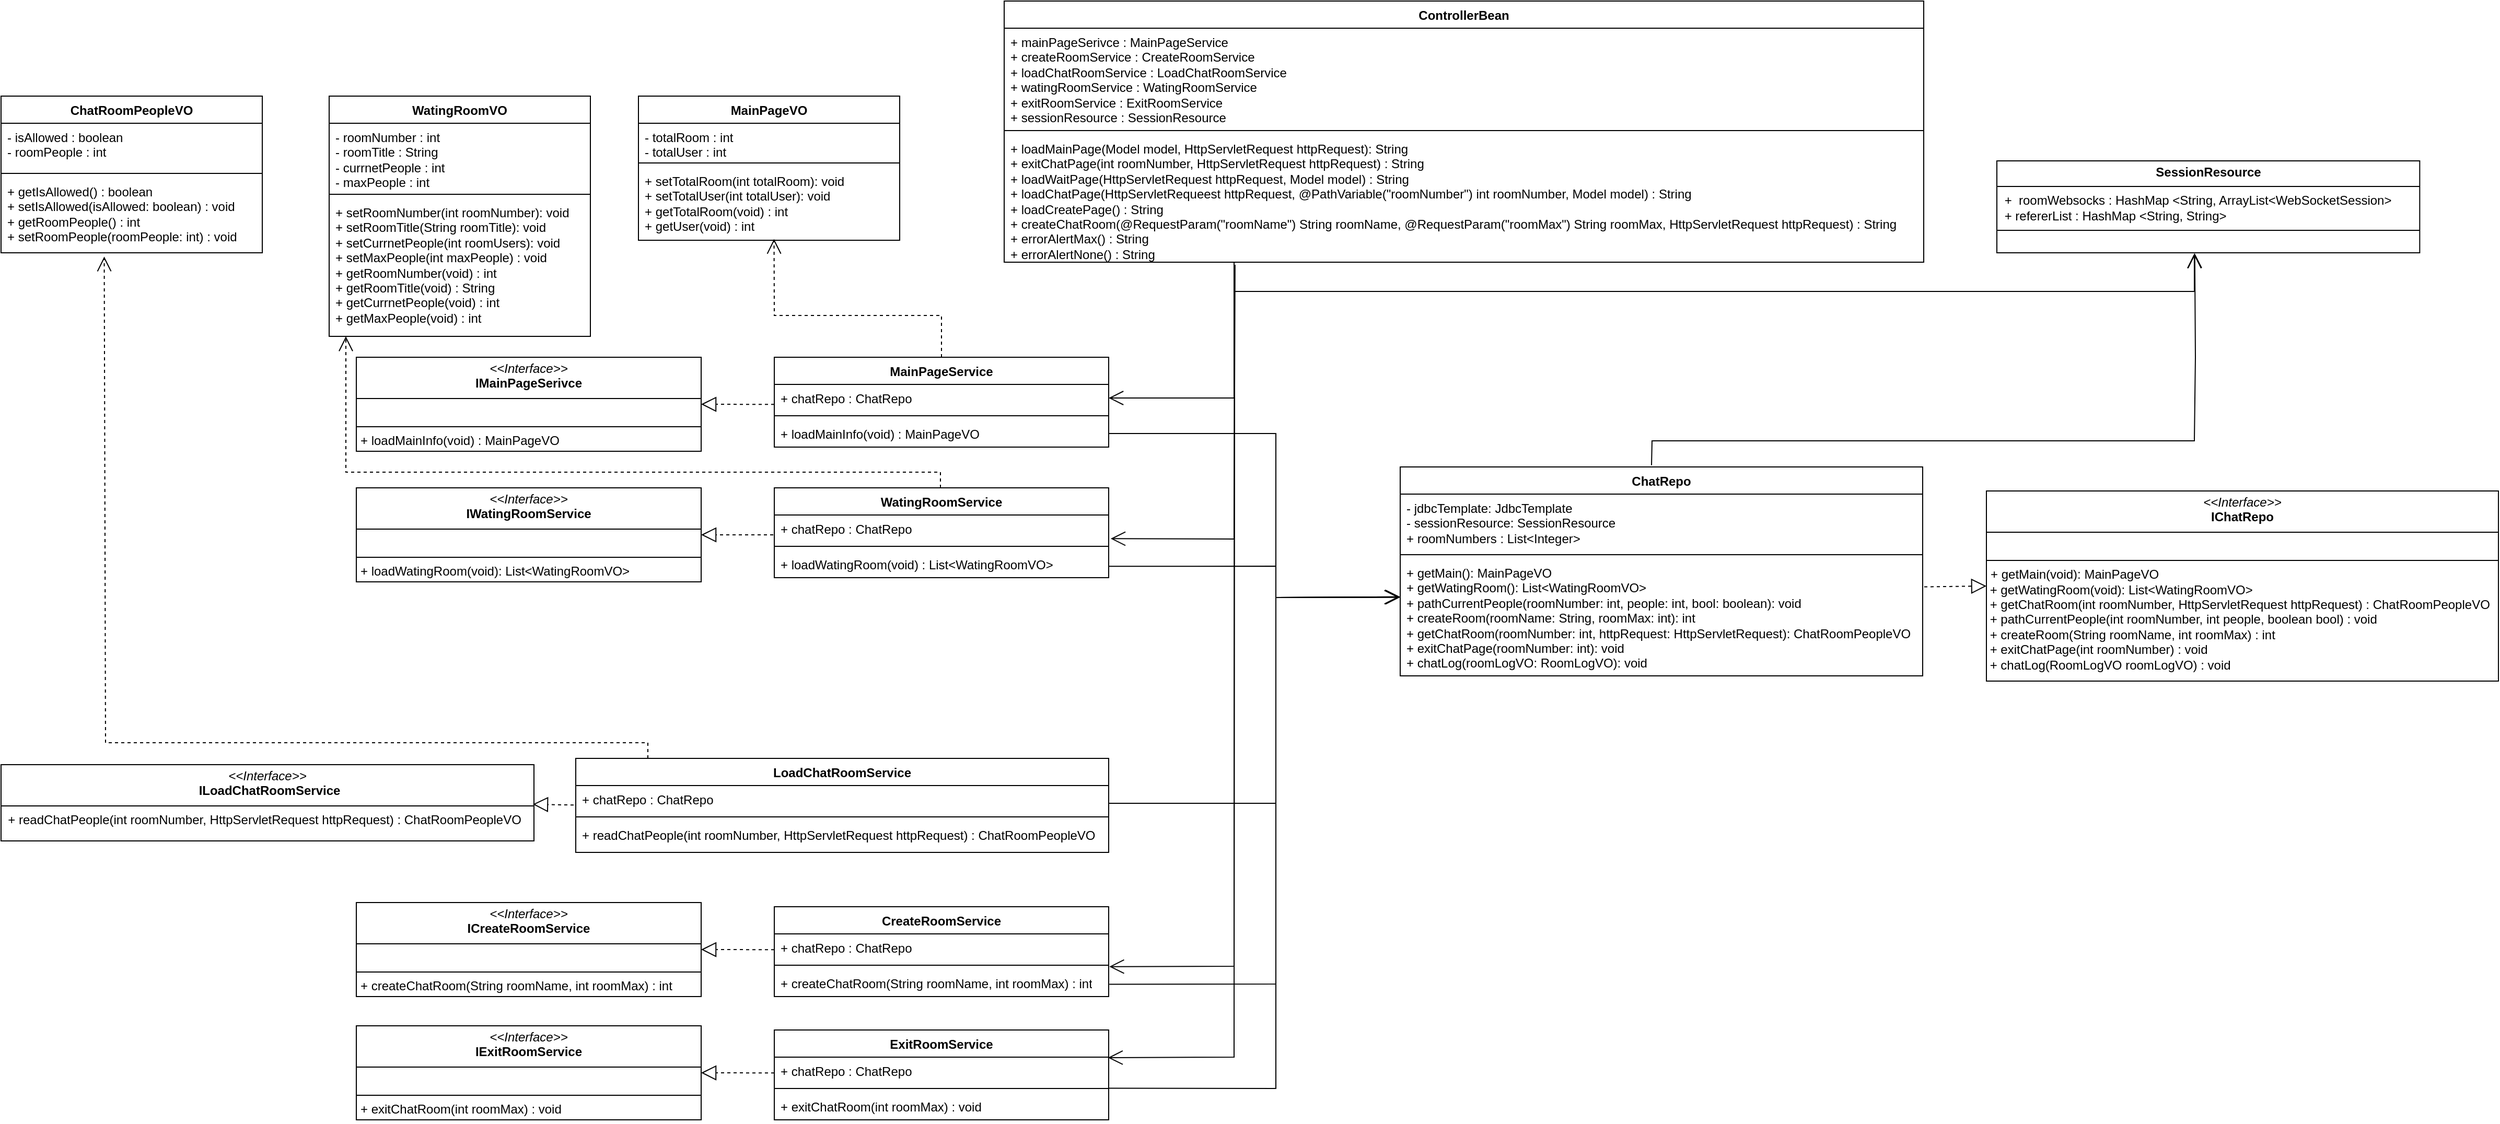 <mxfile version="24.6.5" type="device">
  <diagram id="X54W6WDpiWwpCvBLdQSt" name="페이지-1">
    <mxGraphModel dx="3234" dy="2740" grid="1" gridSize="10" guides="1" tooltips="1" connect="1" arrows="1" fold="1" page="1" pageScale="1" pageWidth="827" pageHeight="1169" math="0" shadow="0">
      <root>
        <mxCell id="0" />
        <mxCell id="1" parent="0" />
        <mxCell id="s_LERoi7OjflqJZzMfnl-5" value="MainPageService" style="swimlane;fontStyle=1;align=center;verticalAlign=top;childLayout=stackLayout;horizontal=1;startSize=26;horizontalStack=0;resizeParent=1;resizeParentMax=0;resizeLast=0;collapsible=1;marginBottom=0;whiteSpace=wrap;html=1;" parent="1" vertex="1">
          <mxGeometry x="-320" y="360" width="320" height="86" as="geometry" />
        </mxCell>
        <mxCell id="s_LERoi7OjflqJZzMfnl-6" value="+ chatRepo : ChatRepo" style="text;strokeColor=none;fillColor=none;align=left;verticalAlign=top;spacingLeft=4;spacingRight=4;overflow=hidden;rotatable=0;points=[[0,0.5],[1,0.5]];portConstraint=eastwest;whiteSpace=wrap;html=1;" parent="s_LERoi7OjflqJZzMfnl-5" vertex="1">
          <mxGeometry y="26" width="320" height="26" as="geometry" />
        </mxCell>
        <mxCell id="s_LERoi7OjflqJZzMfnl-7" value="" style="line;strokeWidth=1;fillColor=none;align=left;verticalAlign=middle;spacingTop=-1;spacingLeft=3;spacingRight=3;rotatable=0;labelPosition=right;points=[];portConstraint=eastwest;strokeColor=inherit;" parent="s_LERoi7OjflqJZzMfnl-5" vertex="1">
          <mxGeometry y="52" width="320" height="8" as="geometry" />
        </mxCell>
        <mxCell id="s_LERoi7OjflqJZzMfnl-8" value="+ loadMainInfo(void) : MainPageVO" style="text;strokeColor=none;fillColor=none;align=left;verticalAlign=top;spacingLeft=4;spacingRight=4;overflow=hidden;rotatable=0;points=[[0,0.5],[1,0.5]];portConstraint=eastwest;whiteSpace=wrap;html=1;" parent="s_LERoi7OjflqJZzMfnl-5" vertex="1">
          <mxGeometry y="60" width="320" height="26" as="geometry" />
        </mxCell>
        <mxCell id="s_LERoi7OjflqJZzMfnl-9" value="MainPageVO" style="swimlane;fontStyle=1;align=center;verticalAlign=top;childLayout=stackLayout;horizontal=1;startSize=26;horizontalStack=0;resizeParent=1;resizeParentMax=0;resizeLast=0;collapsible=1;marginBottom=0;whiteSpace=wrap;html=1;" parent="1" vertex="1">
          <mxGeometry x="-450" y="110" width="250" height="138" as="geometry" />
        </mxCell>
        <mxCell id="s_LERoi7OjflqJZzMfnl-10" value="- totalRoom : int&lt;div&gt;- totalUser : int&lt;/div&gt;" style="text;strokeColor=none;fillColor=none;align=left;verticalAlign=top;spacingLeft=4;spacingRight=4;overflow=hidden;rotatable=0;points=[[0,0.5],[1,0.5]];portConstraint=eastwest;whiteSpace=wrap;html=1;" parent="s_LERoi7OjflqJZzMfnl-9" vertex="1">
          <mxGeometry y="26" width="250" height="34" as="geometry" />
        </mxCell>
        <mxCell id="s_LERoi7OjflqJZzMfnl-11" value="" style="line;strokeWidth=1;fillColor=none;align=left;verticalAlign=middle;spacingTop=-1;spacingLeft=3;spacingRight=3;rotatable=0;labelPosition=right;points=[];portConstraint=eastwest;strokeColor=inherit;" parent="s_LERoi7OjflqJZzMfnl-9" vertex="1">
          <mxGeometry y="60" width="250" height="8" as="geometry" />
        </mxCell>
        <mxCell id="s_LERoi7OjflqJZzMfnl-12" value="+ setTotalRoom(int totalRoom): void&lt;div&gt;+ setTotalUser(int totalUser): void&lt;/div&gt;&lt;div&gt;+ getTotalRoom(void) : int&lt;/div&gt;&lt;div&gt;+ getUser(void) : int&lt;br&gt;&lt;/div&gt;" style="text;strokeColor=none;fillColor=none;align=left;verticalAlign=top;spacingLeft=4;spacingRight=4;overflow=hidden;rotatable=0;points=[[0,0.5],[1,0.5]];portConstraint=eastwest;whiteSpace=wrap;html=1;" parent="s_LERoi7OjflqJZzMfnl-9" vertex="1">
          <mxGeometry y="68" width="250" height="70" as="geometry" />
        </mxCell>
        <mxCell id="s_LERoi7OjflqJZzMfnl-22" value="&lt;p style=&quot;margin:0px;margin-top:4px;text-align:center;&quot;&gt;&lt;i&gt;&amp;lt;&amp;lt;Interface&amp;gt;&amp;gt;&lt;/i&gt;&lt;br&gt;&lt;b&gt;IMainPageSerivce&lt;/b&gt;&lt;/p&gt;&lt;hr size=&quot;1&quot; style=&quot;border-style:solid;&quot;&gt;&lt;p style=&quot;margin:0px;margin-left:4px;&quot;&gt;&lt;br&gt;&lt;/p&gt;&lt;hr size=&quot;1&quot; style=&quot;border-style:solid;&quot;&gt;&lt;p style=&quot;margin:0px;margin-left:4px;&quot;&gt;+ loadMainInfo(void) : MainPageVO&lt;br&gt;&lt;/p&gt;" style="verticalAlign=top;align=left;overflow=fill;html=1;whiteSpace=wrap;" parent="1" vertex="1">
          <mxGeometry x="-720" y="360" width="330" height="90" as="geometry" />
        </mxCell>
        <mxCell id="s_LERoi7OjflqJZzMfnl-23" value="" style="endArrow=block;dashed=1;endFill=0;endSize=12;html=1;rounded=0;exitX=0;exitY=0.736;exitDx=0;exitDy=0;exitPerimeter=0;entryX=1;entryY=0.5;entryDx=0;entryDy=0;" parent="1" source="s_LERoi7OjflqJZzMfnl-6" target="s_LERoi7OjflqJZzMfnl-22" edge="1">
          <mxGeometry width="160" relative="1" as="geometry">
            <mxPoint x="-410" y="325" as="sourcePoint" />
            <mxPoint x="-250" y="325" as="targetPoint" />
          </mxGeometry>
        </mxCell>
        <mxCell id="s_LERoi7OjflqJZzMfnl-24" value="WatingRoomService" style="swimlane;fontStyle=1;align=center;verticalAlign=top;childLayout=stackLayout;horizontal=1;startSize=26;horizontalStack=0;resizeParent=1;resizeParentMax=0;resizeLast=0;collapsible=1;marginBottom=0;whiteSpace=wrap;html=1;" parent="1" vertex="1">
          <mxGeometry x="-320" y="485" width="320" height="86" as="geometry" />
        </mxCell>
        <mxCell id="s_LERoi7OjflqJZzMfnl-25" value="+ chatRepo : ChatRepo" style="text;strokeColor=none;fillColor=none;align=left;verticalAlign=top;spacingLeft=4;spacingRight=4;overflow=hidden;rotatable=0;points=[[0,0.5],[1,0.5]];portConstraint=eastwest;whiteSpace=wrap;html=1;" parent="s_LERoi7OjflqJZzMfnl-24" vertex="1">
          <mxGeometry y="26" width="320" height="26" as="geometry" />
        </mxCell>
        <mxCell id="s_LERoi7OjflqJZzMfnl-26" value="" style="line;strokeWidth=1;fillColor=none;align=left;verticalAlign=middle;spacingTop=-1;spacingLeft=3;spacingRight=3;rotatable=0;labelPosition=right;points=[];portConstraint=eastwest;strokeColor=inherit;" parent="s_LERoi7OjflqJZzMfnl-24" vertex="1">
          <mxGeometry y="52" width="320" height="8" as="geometry" />
        </mxCell>
        <mxCell id="s_LERoi7OjflqJZzMfnl-27" value="+ loadWatingRoom(void) : List&amp;lt;WatingRoomVO&amp;gt;" style="text;strokeColor=none;fillColor=none;align=left;verticalAlign=top;spacingLeft=4;spacingRight=4;overflow=hidden;rotatable=0;points=[[0,0.5],[1,0.5]];portConstraint=eastwest;whiteSpace=wrap;html=1;" parent="s_LERoi7OjflqJZzMfnl-24" vertex="1">
          <mxGeometry y="60" width="320" height="26" as="geometry" />
        </mxCell>
        <mxCell id="s_LERoi7OjflqJZzMfnl-28" value="&lt;p style=&quot;margin:0px;margin-top:4px;text-align:center;&quot;&gt;&lt;i&gt;&amp;lt;&amp;lt;Interface&amp;gt;&amp;gt;&lt;/i&gt;&lt;br&gt;&lt;b&gt;I&lt;/b&gt;&lt;span style=&quot;font-weight: 700; background-color: initial;&quot;&gt;WatingRoomService&lt;/span&gt;&lt;/p&gt;&lt;hr size=&quot;1&quot; style=&quot;border-style:solid;&quot;&gt;&lt;p style=&quot;margin:0px;margin-left:4px;&quot;&gt;&lt;br&gt;&lt;/p&gt;&lt;hr size=&quot;1&quot; style=&quot;border-style:solid;&quot;&gt;&lt;p style=&quot;margin:0px;margin-left:4px;&quot;&gt;+ loadWatingRoom(void): List&amp;lt;WatingRoomVO&amp;gt;&lt;br&gt;&lt;/p&gt;" style="verticalAlign=top;align=left;overflow=fill;html=1;whiteSpace=wrap;" parent="1" vertex="1">
          <mxGeometry x="-720" y="485" width="330" height="90" as="geometry" />
        </mxCell>
        <mxCell id="s_LERoi7OjflqJZzMfnl-29" value="" style="endArrow=block;dashed=1;endFill=0;endSize=12;html=1;rounded=0;entryX=1;entryY=0.5;entryDx=0;entryDy=0;" parent="1" target="s_LERoi7OjflqJZzMfnl-28" edge="1">
          <mxGeometry width="160" relative="1" as="geometry">
            <mxPoint x="-321" y="530" as="sourcePoint" />
            <mxPoint x="-250" y="445" as="targetPoint" />
          </mxGeometry>
        </mxCell>
        <mxCell id="s_LERoi7OjflqJZzMfnl-30" value="WatingRoomVO" style="swimlane;fontStyle=1;align=center;verticalAlign=top;childLayout=stackLayout;horizontal=1;startSize=26;horizontalStack=0;resizeParent=1;resizeParentMax=0;resizeLast=0;collapsible=1;marginBottom=0;whiteSpace=wrap;html=1;" parent="1" vertex="1">
          <mxGeometry x="-746" y="110" width="250" height="230" as="geometry" />
        </mxCell>
        <mxCell id="s_LERoi7OjflqJZzMfnl-31" value="- roomNumber : int&lt;div&gt;- roomTitle : String&lt;/div&gt;&lt;div&gt;- currnetPeople : int&lt;/div&gt;&lt;div&gt;- maxPeople : int&lt;/div&gt;" style="text;strokeColor=none;fillColor=none;align=left;verticalAlign=top;spacingLeft=4;spacingRight=4;overflow=hidden;rotatable=0;points=[[0,0.5],[1,0.5]];portConstraint=eastwest;whiteSpace=wrap;html=1;" parent="s_LERoi7OjflqJZzMfnl-30" vertex="1">
          <mxGeometry y="26" width="250" height="64" as="geometry" />
        </mxCell>
        <mxCell id="s_LERoi7OjflqJZzMfnl-32" value="" style="line;strokeWidth=1;fillColor=none;align=left;verticalAlign=middle;spacingTop=-1;spacingLeft=3;spacingRight=3;rotatable=0;labelPosition=right;points=[];portConstraint=eastwest;strokeColor=inherit;" parent="s_LERoi7OjflqJZzMfnl-30" vertex="1">
          <mxGeometry y="90" width="250" height="8" as="geometry" />
        </mxCell>
        <mxCell id="s_LERoi7OjflqJZzMfnl-33" value="+ setRoomNumber(int roomNumber): void&lt;div&gt;+ setRoomTitle(String roomTitle): void&lt;/div&gt;&lt;div&gt;+ setCurrnetPeople(int roomUsers): void&lt;br&gt;&lt;/div&gt;&lt;div&gt;+ setMaxPeople(int maxPeople) : void&lt;/div&gt;&lt;div&gt;+ getRoomNumber(void) : int&lt;/div&gt;&lt;div&gt;+ getRoomTitle(void) : String&lt;br&gt;&lt;/div&gt;&lt;div&gt;+ getCurrnetPeople(void) : int&lt;br&gt;&lt;/div&gt;&lt;div&gt;+ getMaxPeople(void) : int&lt;/div&gt;" style="text;strokeColor=none;fillColor=none;align=left;verticalAlign=top;spacingLeft=4;spacingRight=4;overflow=hidden;rotatable=0;points=[[0,0.5],[1,0.5]];portConstraint=eastwest;whiteSpace=wrap;html=1;" parent="s_LERoi7OjflqJZzMfnl-30" vertex="1">
          <mxGeometry y="98" width="250" height="132" as="geometry" />
        </mxCell>
        <mxCell id="s_LERoi7OjflqJZzMfnl-49" value="CreateRoomService" style="swimlane;fontStyle=1;align=center;verticalAlign=top;childLayout=stackLayout;horizontal=1;startSize=26;horizontalStack=0;resizeParent=1;resizeParentMax=0;resizeLast=0;collapsible=1;marginBottom=0;whiteSpace=wrap;html=1;" parent="1" vertex="1">
          <mxGeometry x="-320" y="886" width="320" height="86" as="geometry" />
        </mxCell>
        <mxCell id="s_LERoi7OjflqJZzMfnl-50" value="+ chatRepo : ChatRepo" style="text;strokeColor=none;fillColor=none;align=left;verticalAlign=top;spacingLeft=4;spacingRight=4;overflow=hidden;rotatable=0;points=[[0,0.5],[1,0.5]];portConstraint=eastwest;whiteSpace=wrap;html=1;" parent="s_LERoi7OjflqJZzMfnl-49" vertex="1">
          <mxGeometry y="26" width="320" height="26" as="geometry" />
        </mxCell>
        <mxCell id="s_LERoi7OjflqJZzMfnl-51" value="" style="line;strokeWidth=1;fillColor=none;align=left;verticalAlign=middle;spacingTop=-1;spacingLeft=3;spacingRight=3;rotatable=0;labelPosition=right;points=[];portConstraint=eastwest;strokeColor=inherit;" parent="s_LERoi7OjflqJZzMfnl-49" vertex="1">
          <mxGeometry y="52" width="320" height="8" as="geometry" />
        </mxCell>
        <mxCell id="s_LERoi7OjflqJZzMfnl-52" value="&lt;div style=&quot;text-align: center;&quot;&gt;&lt;span style=&quot;background-color: initial;&quot;&gt;+ createChatRoom(String roomName, int roomMax)&amp;nbsp;&lt;/span&gt;&lt;span style=&quot;background-color: initial;&quot;&gt;: int&lt;/span&gt;&lt;/div&gt;" style="text;strokeColor=none;fillColor=none;align=left;verticalAlign=top;spacingLeft=4;spacingRight=4;overflow=hidden;rotatable=0;points=[[0,0.5],[1,0.5]];portConstraint=eastwest;whiteSpace=wrap;html=1;" parent="s_LERoi7OjflqJZzMfnl-49" vertex="1">
          <mxGeometry y="60" width="320" height="26" as="geometry" />
        </mxCell>
        <mxCell id="s_LERoi7OjflqJZzMfnl-53" value="&lt;p style=&quot;margin:0px;margin-top:4px;text-align:center;&quot;&gt;&lt;i&gt;&amp;lt;&amp;lt;Interface&amp;gt;&amp;gt;&lt;/i&gt;&lt;br&gt;&lt;b&gt;I&lt;/b&gt;&lt;span style=&quot;font-weight: 700; background-color: initial;&quot;&gt;CreateRoomService&lt;/span&gt;&lt;/p&gt;&lt;hr size=&quot;1&quot; style=&quot;border-style:solid;&quot;&gt;&lt;p style=&quot;margin:0px;margin-left:4px;&quot;&gt;&lt;br&gt;&lt;/p&gt;&lt;hr size=&quot;1&quot; style=&quot;border-style:solid;&quot;&gt;&lt;p style=&quot;margin:0px;margin-left:4px;&quot;&gt;&lt;span style=&quot;text-align: center; background-color: initial;&quot;&gt;+ createChatRoom(String roomName, int roomMax)&amp;nbsp;&lt;/span&gt;&lt;span style=&quot;text-align: center; background-color: initial;&quot;&gt;: int&lt;/span&gt;&lt;br&gt;&lt;/p&gt;" style="verticalAlign=top;align=left;overflow=fill;html=1;whiteSpace=wrap;" parent="1" vertex="1">
          <mxGeometry x="-720" y="882" width="330" height="90" as="geometry" />
        </mxCell>
        <mxCell id="s_LERoi7OjflqJZzMfnl-54" value="" style="endArrow=block;dashed=1;endFill=0;endSize=12;html=1;rounded=0;exitX=0;exitY=0.581;exitDx=0;exitDy=0;entryX=1;entryY=0.5;entryDx=0;entryDy=0;exitPerimeter=0;" parent="1" source="s_LERoi7OjflqJZzMfnl-50" target="s_LERoi7OjflqJZzMfnl-53" edge="1">
          <mxGeometry width="160" relative="1" as="geometry">
            <mxPoint x="-320" y="928" as="sourcePoint" />
            <mxPoint x="-249" y="842" as="targetPoint" />
          </mxGeometry>
        </mxCell>
        <mxCell id="s_LERoi7OjflqJZzMfnl-57" value="" style="endArrow=block;dashed=1;endFill=0;endSize=12;html=1;rounded=0;exitX=1.003;exitY=0.239;exitDx=0;exitDy=0;exitPerimeter=0;entryX=0;entryY=0.5;entryDx=0;entryDy=0;" parent="1" edge="1" target="Z93SUmSkzYvUgTziab1I-34" source="Z93SUmSkzYvUgTziab1I-39">
          <mxGeometry width="160" relative="1" as="geometry">
            <mxPoint x="811.32" y="572.66" as="sourcePoint" />
            <mxPoint x="864.688" y="572.3" as="targetPoint" />
          </mxGeometry>
        </mxCell>
        <mxCell id="s_LERoi7OjflqJZzMfnl-59" value="" style="endArrow=open;endSize=12;html=1;rounded=0;entryX=1;entryY=0.5;entryDx=0;entryDy=0;" parent="1" target="s_LERoi7OjflqJZzMfnl-6" edge="1">
          <mxGeometry width="160" relative="1" as="geometry">
            <mxPoint x="120" y="270" as="sourcePoint" />
            <mxPoint x="300" y="460" as="targetPoint" />
            <Array as="points">
              <mxPoint x="120" y="399" />
            </Array>
          </mxGeometry>
        </mxCell>
        <mxCell id="s_LERoi7OjflqJZzMfnl-60" value="" style="endArrow=open;endSize=12;html=1;rounded=0;exitX=0.396;exitY=1.018;exitDx=0;exitDy=0;exitPerimeter=0;entryX=1.006;entryY=0.872;entryDx=0;entryDy=0;entryPerimeter=0;" parent="1" target="s_LERoi7OjflqJZzMfnl-25" edge="1">
          <mxGeometry x="0.571" y="102" width="160" relative="1" as="geometry">
            <mxPoint x="120.92" y="271.476" as="sourcePoint" />
            <mxPoint x="310" y="380" as="targetPoint" />
            <Array as="points">
              <mxPoint x="120" y="534" />
            </Array>
            <mxPoint as="offset" />
          </mxGeometry>
        </mxCell>
        <mxCell id="s_LERoi7OjflqJZzMfnl-62" value="" style="endArrow=open;endSize=12;html=1;rounded=0;entryX=1.002;entryY=-0.102;entryDx=0;entryDy=0;entryPerimeter=0;exitX=0.395;exitY=1.041;exitDx=0;exitDy=0;exitPerimeter=0;" parent="1" target="s_LERoi7OjflqJZzMfnl-52" edge="1">
          <mxGeometry x="0.571" y="102" width="160" relative="1" as="geometry">
            <mxPoint x="120.4" y="273.362" as="sourcePoint" />
            <mxPoint x="10" y="711" as="targetPoint" />
            <Array as="points">
              <mxPoint x="120" y="943" />
            </Array>
            <mxPoint as="offset" />
          </mxGeometry>
        </mxCell>
        <mxCell id="s_LERoi7OjflqJZzMfnl-63" value="" style="endArrow=open;endSize=12;html=1;rounded=0;exitX=1;exitY=0.5;exitDx=0;exitDy=0;entryX=-0.002;entryY=0.327;entryDx=0;entryDy=0;entryPerimeter=0;" parent="1" source="s_LERoi7OjflqJZzMfnl-8" edge="1" target="Z93SUmSkzYvUgTziab1I-39">
          <mxGeometry width="160" relative="1" as="geometry">
            <mxPoint x="10" y="610" as="sourcePoint" />
            <mxPoint x="250.0" y="590.04" as="targetPoint" />
            <Array as="points">
              <mxPoint x="160" y="433" />
              <mxPoint x="160" y="590" />
            </Array>
          </mxGeometry>
        </mxCell>
        <mxCell id="s_LERoi7OjflqJZzMfnl-64" value="" style="endArrow=open;endSize=12;html=1;rounded=0;exitX=1.001;exitY=0.583;exitDx=0;exitDy=0;exitPerimeter=0;entryX=0;entryY=0.328;entryDx=0;entryDy=0;entryPerimeter=0;" parent="1" source="s_LERoi7OjflqJZzMfnl-27" edge="1" target="Z93SUmSkzYvUgTziab1I-39">
          <mxGeometry width="160" relative="1" as="geometry">
            <mxPoint x="10" y="443" as="sourcePoint" />
            <mxPoint x="280" y="590" as="targetPoint" />
            <Array as="points">
              <mxPoint x="160" y="560" />
              <mxPoint x="160" y="590" />
            </Array>
          </mxGeometry>
        </mxCell>
        <mxCell id="s_LERoi7OjflqJZzMfnl-67" value="" style="endArrow=open;endSize=12;html=1;rounded=0;exitX=1.002;exitY=0.547;exitDx=0;exitDy=0;exitPerimeter=0;entryX=-0.001;entryY=0.325;entryDx=0;entryDy=0;entryPerimeter=0;" parent="1" source="s_LERoi7OjflqJZzMfnl-52" edge="1" target="Z93SUmSkzYvUgTziab1I-39">
          <mxGeometry width="160" relative="1" as="geometry">
            <mxPoint x="10" y="690" as="sourcePoint" />
            <mxPoint x="280" y="590" as="targetPoint" />
            <Array as="points">
              <mxPoint x="160" y="960" />
              <mxPoint x="160" y="590" />
            </Array>
          </mxGeometry>
        </mxCell>
        <mxCell id="s_LERoi7OjflqJZzMfnl-68" value="" style="endArrow=open;endFill=1;endSize=12;html=1;rounded=0;exitX=0.5;exitY=0;exitDx=0;exitDy=0;entryX=0.519;entryY=0.983;entryDx=0;entryDy=0;entryPerimeter=0;dashed=1;" parent="1" source="s_LERoi7OjflqJZzMfnl-5" target="s_LERoi7OjflqJZzMfnl-12" edge="1">
          <mxGeometry width="160" relative="1" as="geometry">
            <mxPoint x="-290" y="470" as="sourcePoint" />
            <mxPoint x="-320" y="250" as="targetPoint" />
            <Array as="points">
              <mxPoint x="-160" y="320" />
              <mxPoint x="-320" y="320" />
            </Array>
          </mxGeometry>
        </mxCell>
        <mxCell id="s_LERoi7OjflqJZzMfnl-69" value="" style="endArrow=open;endFill=1;endSize=12;html=1;rounded=0;exitX=0.5;exitY=0;exitDx=0;exitDy=0;dashed=1;" parent="1" edge="1">
          <mxGeometry width="160" relative="1" as="geometry">
            <mxPoint x="-161" y="485" as="sourcePoint" />
            <mxPoint x="-730" y="340" as="targetPoint" />
            <Array as="points">
              <mxPoint x="-161" y="470" />
              <mxPoint x="-730" y="470" />
            </Array>
          </mxGeometry>
        </mxCell>
        <mxCell id="Z93SUmSkzYvUgTziab1I-6" value="LoadChatRoomService" style="swimlane;fontStyle=1;align=center;verticalAlign=top;childLayout=stackLayout;horizontal=1;startSize=26;horizontalStack=0;resizeParent=1;resizeParentMax=0;resizeLast=0;collapsible=1;marginBottom=0;whiteSpace=wrap;html=1;" parent="1" vertex="1">
          <mxGeometry x="-510" y="744" width="510" height="90" as="geometry" />
        </mxCell>
        <mxCell id="Z93SUmSkzYvUgTziab1I-7" value="+ chatRepo : ChatRepo" style="text;strokeColor=none;fillColor=none;align=left;verticalAlign=top;spacingLeft=4;spacingRight=4;overflow=hidden;rotatable=0;points=[[0,0.5],[1,0.5]];portConstraint=eastwest;whiteSpace=wrap;html=1;" parent="Z93SUmSkzYvUgTziab1I-6" vertex="1">
          <mxGeometry y="26" width="510" height="26" as="geometry" />
        </mxCell>
        <mxCell id="Z93SUmSkzYvUgTziab1I-8" value="" style="line;strokeWidth=1;fillColor=none;align=left;verticalAlign=middle;spacingTop=-1;spacingLeft=3;spacingRight=3;rotatable=0;labelPosition=right;points=[];portConstraint=eastwest;strokeColor=inherit;" parent="Z93SUmSkzYvUgTziab1I-6" vertex="1">
          <mxGeometry y="52" width="510" height="8" as="geometry" />
        </mxCell>
        <mxCell id="Z93SUmSkzYvUgTziab1I-9" value="&lt;div style=&quot;&quot;&gt;&lt;span style=&quot;background-color: initial;&quot;&gt;+ readChatPeople(int roomNumber, HttpServletRequest httpRequest)&amp;nbsp;&lt;/span&gt;&lt;span style=&quot;background-color: initial;&quot;&gt;:&amp;nbsp;&lt;/span&gt;&lt;span style=&quot;background-color: initial;&quot;&gt;ChatRoomPeopleVO&lt;/span&gt;&lt;br&gt;&lt;/div&gt;" style="text;strokeColor=none;fillColor=none;align=left;verticalAlign=top;spacingLeft=4;spacingRight=4;overflow=hidden;rotatable=0;points=[[0,0.5],[1,0.5]];portConstraint=eastwest;whiteSpace=wrap;html=1;" parent="Z93SUmSkzYvUgTziab1I-6" vertex="1">
          <mxGeometry y="60" width="510" height="30" as="geometry" />
        </mxCell>
        <mxCell id="Z93SUmSkzYvUgTziab1I-10" value="&lt;p style=&quot;margin:0px;margin-top:4px;text-align:center;&quot;&gt;&lt;i&gt;&amp;lt;&amp;lt;Interface&amp;gt;&amp;gt;&lt;/i&gt;&lt;br&gt;&lt;/p&gt;&lt;p style=&quot;text-align: center; margin: 0px 0px 0px 4px;&quot;&gt;&lt;b&gt;ILoadChatRoomService&lt;/b&gt;&lt;br&gt;&lt;/p&gt;&lt;hr size=&quot;1&quot; style=&quot;border-style:solid;&quot;&gt;&lt;div style=&quot;&quot;&gt;&lt;span style=&quot;background-color: initial;&quot;&gt;&amp;nbsp;&amp;nbsp;&lt;/span&gt;&lt;span style=&quot;background-color: initial;&quot;&gt;+&amp;nbsp;&lt;/span&gt;&lt;span style=&quot;background-color: initial;&quot;&gt;readChatPeople(int roomNumber, HttpServletRequest httpRequest)&amp;nbsp;:&amp;nbsp;&lt;/span&gt;&lt;span style=&quot;background-color: initial;&quot;&gt;ChatRoomPeopleVO&lt;/span&gt;&lt;/div&gt;" style="verticalAlign=top;align=left;overflow=fill;html=1;whiteSpace=wrap;" parent="1" vertex="1">
          <mxGeometry x="-1060" y="750" width="510" height="73" as="geometry" />
        </mxCell>
        <mxCell id="Z93SUmSkzYvUgTziab1I-11" value="" style="endArrow=block;dashed=1;endFill=0;endSize=12;html=1;rounded=0;exitX=-0.004;exitY=0.718;exitDx=0;exitDy=0;exitPerimeter=0;entryX=0.998;entryY=0.52;entryDx=0;entryDy=0;entryPerimeter=0;" parent="1" source="Z93SUmSkzYvUgTziab1I-7" target="Z93SUmSkzYvUgTziab1I-10" edge="1">
          <mxGeometry width="160" relative="1" as="geometry">
            <mxPoint x="-410" y="704" as="sourcePoint" />
            <mxPoint x="-360" y="789" as="targetPoint" />
          </mxGeometry>
        </mxCell>
        <mxCell id="Z93SUmSkzYvUgTziab1I-34" value="&lt;p style=&quot;margin:0px;margin-top:4px;text-align:center;&quot;&gt;&lt;i&gt;&amp;lt;&amp;lt;Interface&amp;gt;&amp;gt;&lt;/i&gt;&lt;br&gt;&lt;b&gt;IChatRepo&lt;/b&gt;&lt;/p&gt;&lt;hr size=&quot;1&quot; style=&quot;border-style:solid;&quot;&gt;&lt;p style=&quot;margin:0px;margin-left:4px;&quot;&gt;&lt;br&gt;&lt;/p&gt;&lt;hr size=&quot;1&quot; style=&quot;border-style:solid;&quot;&gt;&lt;p style=&quot;margin:0px;margin-left:4px;&quot;&gt;+ getMain(void): MainPageVO&lt;/p&gt;&lt;div&gt;&amp;nbsp;+ getWatingRoom(void):&amp;nbsp;&lt;span style=&quot;background-color: initial;&quot;&gt;List&amp;lt;WatingRoomVO&amp;gt;&lt;/span&gt;&lt;/div&gt;&lt;div&gt;&lt;span style=&quot;background-color: initial;&quot;&gt;&amp;nbsp;+&amp;nbsp;getChatRoom(int roomNumber, HttpServletRequest httpRequest) :&amp;nbsp;&lt;/span&gt;&lt;span style=&quot;background-color: initial;&quot;&gt;ChatRoomPeopleVO&lt;/span&gt;&lt;/div&gt;&lt;div&gt;&amp;nbsp;+ pathCurrentPeople(int roomNumber, int people, boolean bool) : void&lt;/div&gt;&lt;div&gt;&amp;nbsp;+ createRoom(String roomName, int roomMax) : int&lt;/div&gt;&lt;div&gt;&amp;nbsp;+&amp;nbsp;exitChatPage(int roomNumber) : void&lt;/div&gt;&lt;div&gt;&amp;nbsp;+&amp;nbsp;chatLog(RoomLogVO roomLogVO) : void&lt;/div&gt;" style="verticalAlign=top;align=left;overflow=fill;html=1;whiteSpace=wrap;" parent="1" vertex="1">
          <mxGeometry x="840" y="488" width="490" height="182" as="geometry" />
        </mxCell>
        <mxCell id="Z93SUmSkzYvUgTziab1I-35" value="" style="endArrow=open;endSize=12;html=1;rounded=0;exitX=1;exitY=0.5;exitDx=0;exitDy=0;entryX=-0.001;entryY=0.327;entryDx=0;entryDy=0;entryPerimeter=0;" parent="1" edge="1" target="Z93SUmSkzYvUgTziab1I-39">
          <mxGeometry width="160" relative="1" as="geometry">
            <mxPoint x="0.33" y="787" as="sourcePoint" />
            <mxPoint x="280" y="590" as="targetPoint" />
            <Array as="points">
              <mxPoint x="160" y="787" />
              <mxPoint x="160" y="590" />
            </Array>
          </mxGeometry>
        </mxCell>
        <mxCell id="Z93SUmSkzYvUgTziab1I-36" value="ChatRepo" style="swimlane;fontStyle=1;align=center;verticalAlign=top;childLayout=stackLayout;horizontal=1;startSize=26;horizontalStack=0;resizeParent=1;resizeParentMax=0;resizeLast=0;collapsible=1;marginBottom=0;whiteSpace=wrap;html=1;" parent="1" vertex="1">
          <mxGeometry x="279" y="465" width="500" height="200" as="geometry" />
        </mxCell>
        <mxCell id="Z93SUmSkzYvUgTziab1I-37" value="- jdbcTemplate: JdbcTemplate&lt;br&gt;        - sessionResource: SessionResource&lt;div&gt;&lt;div&gt;+ roomNumbers : List&amp;lt;Integer&amp;gt;&lt;/div&gt;&lt;/div&gt;" style="text;strokeColor=none;fillColor=none;align=left;verticalAlign=top;spacingLeft=4;spacingRight=4;overflow=hidden;rotatable=0;points=[[0,0.5],[1,0.5]];portConstraint=eastwest;whiteSpace=wrap;html=1;" parent="Z93SUmSkzYvUgTziab1I-36" vertex="1">
          <mxGeometry y="26" width="500" height="54" as="geometry" />
        </mxCell>
        <mxCell id="Z93SUmSkzYvUgTziab1I-38" value="" style="line;strokeWidth=1;fillColor=none;align=left;verticalAlign=middle;spacingTop=-1;spacingLeft=3;spacingRight=3;rotatable=0;labelPosition=right;points=[];portConstraint=eastwest;strokeColor=inherit;" parent="Z93SUmSkzYvUgTziab1I-36" vertex="1">
          <mxGeometry y="80" width="500" height="8" as="geometry" />
        </mxCell>
        <mxCell id="Z93SUmSkzYvUgTziab1I-39" value="+ getMain(): MainPageVO&lt;br/&gt;        + getWatingRoom(): List&amp;lt;WatingRoomVO&amp;gt;&lt;br/&gt;        + pathCurrentPeople(roomNumber: int, people: int, bool: boolean): void&lt;br/&gt;        + createRoom(roomName: String, roomMax: int): int&lt;br/&gt;        + getChatRoom(roomNumber: int, httpRequest: HttpServletRequest): ChatRoomPeopleVO&lt;br/&gt;        + exitChatPage(roomNumber: int): void&lt;br/&gt;        + chatLog(roomLogVO: RoomLogVO): void" style="text;strokeColor=none;fillColor=none;align=left;verticalAlign=top;spacingLeft=4;spacingRight=4;overflow=hidden;rotatable=0;points=[[0,0.5],[1,0.5]];portConstraint=eastwest;whiteSpace=wrap;html=1;" parent="Z93SUmSkzYvUgTziab1I-36" vertex="1">
          <mxGeometry y="88" width="500" height="112" as="geometry" />
        </mxCell>
        <mxCell id="PzdctUlgbh5XJ8dcOSrD-2" value="ControllerBean" style="swimlane;fontStyle=1;align=center;verticalAlign=top;childLayout=stackLayout;horizontal=1;startSize=26;horizontalStack=0;resizeParent=1;resizeParentMax=0;resizeLast=0;collapsible=1;marginBottom=0;whiteSpace=wrap;html=1;" parent="1" vertex="1">
          <mxGeometry x="-100" y="19" width="880" height="250" as="geometry" />
        </mxCell>
        <mxCell id="PzdctUlgbh5XJ8dcOSrD-3" value="&lt;div&gt;+ mainPageSerivce : MainPageService&lt;/div&gt;&lt;div&gt;+ createRoomService : CreateRoomService&lt;br&gt;&lt;/div&gt;&lt;div&gt;+&amp;nbsp;loadChatRoomService :&amp;nbsp;LoadChatRoomService&lt;/div&gt;&lt;div&gt;+ watingRoomService : WatingRoomService&lt;/div&gt;&lt;div&gt;+&amp;nbsp;exitRoomService :&amp;nbsp;ExitRoomService&lt;/div&gt;&lt;div&gt;+&amp;nbsp;sessionResource :&amp;nbsp;SessionResource&lt;/div&gt;&lt;div&gt;&lt;br&gt;&lt;/div&gt;" style="text;strokeColor=none;fillColor=none;align=left;verticalAlign=top;spacingLeft=4;spacingRight=4;overflow=hidden;rotatable=0;points=[[0,0.5],[1,0.5]];portConstraint=eastwest;whiteSpace=wrap;html=1;" parent="PzdctUlgbh5XJ8dcOSrD-2" vertex="1">
          <mxGeometry y="26" width="880" height="94" as="geometry" />
        </mxCell>
        <mxCell id="PzdctUlgbh5XJ8dcOSrD-4" value="" style="line;strokeWidth=1;fillColor=none;align=left;verticalAlign=middle;spacingTop=-1;spacingLeft=3;spacingRight=3;rotatable=0;labelPosition=right;points=[];portConstraint=eastwest;strokeColor=inherit;" parent="PzdctUlgbh5XJ8dcOSrD-2" vertex="1">
          <mxGeometry y="120" width="880" height="8" as="geometry" />
        </mxCell>
        <mxCell id="PzdctUlgbh5XJ8dcOSrD-5" value="+ loadMainPage(Model model, HttpServletRequest httpRequest): String&lt;div&gt;&lt;span style=&quot;background-color: initial;&quot;&gt;+&amp;nbsp;&lt;/span&gt;&lt;span style=&quot;background-color: initial;&quot;&gt;exitChatPage(&lt;/span&gt;&lt;span style=&quot;background-color: initial;&quot;&gt;int roomNumber, HttpServletRequest httpRequest&lt;/span&gt;&lt;span style=&quot;background-color: initial;&quot;&gt;) : String&lt;/span&gt;&lt;/div&gt;&lt;div&gt;&lt;div&gt;+ loadWaitPage(HttpServletRequest httpRequest, Model model) :&amp;nbsp;&lt;span style=&quot;background-color: initial;&quot;&gt;String&lt;/span&gt;&lt;/div&gt;&lt;div&gt;&lt;span style=&quot;background-color: initial;&quot;&gt;+ loadChatPage(HttpServletRequeest httpRequest, @PathVariable(&quot;roomNumber&quot;) int roomNumber, Model model) : String&lt;/span&gt;&lt;/div&gt;&lt;div&gt;&lt;span style=&quot;background-color: initial;&quot;&gt;+&amp;nbsp;&lt;/span&gt;&lt;span style=&quot;background-color: initial;&quot;&gt;loadCreatePage() : String&lt;/span&gt;&lt;/div&gt;&lt;div&gt;&lt;span style=&quot;background-color: initial;&quot;&gt;+ createChatRoom(&lt;/span&gt;&lt;span style=&quot;background-color: initial;&quot;&gt;@RequestParam(&quot;roomName&quot;) String roomName, @RequestParam(&quot;roomMax&quot;) String roomMax, HttpServletRequest httpRequest) : String&lt;/span&gt;&lt;/div&gt;&lt;div&gt;&lt;span style=&quot;background-color: initial;&quot;&gt;+&amp;nbsp;errorAlertMax() : String&lt;/span&gt;&lt;br&gt;&lt;/div&gt;&lt;/div&gt;&lt;div&gt;+&amp;nbsp;errorAlertNone() : String&lt;/div&gt;" style="text;strokeColor=none;fillColor=none;align=left;verticalAlign=top;spacingLeft=4;spacingRight=4;overflow=hidden;rotatable=0;points=[[0,0.5],[1,0.5]];portConstraint=eastwest;whiteSpace=wrap;html=1;" parent="PzdctUlgbh5XJ8dcOSrD-2" vertex="1">
          <mxGeometry y="128" width="880" height="122" as="geometry" />
        </mxCell>
        <mxCell id="2Rnv_jps-8_zRtSEEtk_-1" value="ExitRoomService" style="swimlane;fontStyle=1;align=center;verticalAlign=top;childLayout=stackLayout;horizontal=1;startSize=26;horizontalStack=0;resizeParent=1;resizeParentMax=0;resizeLast=0;collapsible=1;marginBottom=0;whiteSpace=wrap;html=1;" parent="1" vertex="1">
          <mxGeometry x="-320" y="1004" width="320" height="86" as="geometry" />
        </mxCell>
        <mxCell id="2Rnv_jps-8_zRtSEEtk_-2" value="+ chatRepo : ChatRepo" style="text;strokeColor=none;fillColor=none;align=left;verticalAlign=top;spacingLeft=4;spacingRight=4;overflow=hidden;rotatable=0;points=[[0,0.5],[1,0.5]];portConstraint=eastwest;whiteSpace=wrap;html=1;" parent="2Rnv_jps-8_zRtSEEtk_-1" vertex="1">
          <mxGeometry y="26" width="320" height="26" as="geometry" />
        </mxCell>
        <mxCell id="2Rnv_jps-8_zRtSEEtk_-3" value="" style="line;strokeWidth=1;fillColor=none;align=left;verticalAlign=middle;spacingTop=-1;spacingLeft=3;spacingRight=3;rotatable=0;labelPosition=right;points=[];portConstraint=eastwest;strokeColor=inherit;" parent="2Rnv_jps-8_zRtSEEtk_-1" vertex="1">
          <mxGeometry y="52" width="320" height="8" as="geometry" />
        </mxCell>
        <mxCell id="2Rnv_jps-8_zRtSEEtk_-4" value="&lt;div style=&quot;text-align: center;&quot;&gt;&lt;span style=&quot;background-color: initial;&quot;&gt;+ exitChatRoom(int roomMax)&amp;nbsp;&lt;/span&gt;&lt;span style=&quot;background-color: initial;&quot;&gt;: void&lt;/span&gt;&lt;/div&gt;" style="text;strokeColor=none;fillColor=none;align=left;verticalAlign=top;spacingLeft=4;spacingRight=4;overflow=hidden;rotatable=0;points=[[0,0.5],[1,0.5]];portConstraint=eastwest;whiteSpace=wrap;html=1;" parent="2Rnv_jps-8_zRtSEEtk_-1" vertex="1">
          <mxGeometry y="60" width="320" height="26" as="geometry" />
        </mxCell>
        <mxCell id="2Rnv_jps-8_zRtSEEtk_-5" value="&lt;p style=&quot;margin:0px;margin-top:4px;text-align:center;&quot;&gt;&lt;i&gt;&amp;lt;&amp;lt;Interface&amp;gt;&amp;gt;&lt;/i&gt;&lt;br&gt;&lt;b&gt;IExit&lt;/b&gt;&lt;span style=&quot;font-weight: 700; background-color: initial;&quot;&gt;RoomService&lt;/span&gt;&lt;/p&gt;&lt;hr size=&quot;1&quot; style=&quot;border-style:solid;&quot;&gt;&lt;p style=&quot;margin:0px;margin-left:4px;&quot;&gt;&lt;br&gt;&lt;/p&gt;&lt;hr size=&quot;1&quot; style=&quot;border-style:solid;&quot;&gt;&lt;p style=&quot;margin:0px;margin-left:4px;&quot;&gt;&lt;span style=&quot;text-align: center; background-color: initial;&quot;&gt;+ exitChatRoom(int roomMax)&amp;nbsp;&lt;/span&gt;&lt;span style=&quot;text-align: center; background-color: initial;&quot;&gt;: void&lt;/span&gt;&lt;br&gt;&lt;/p&gt;" style="verticalAlign=top;align=left;overflow=fill;html=1;whiteSpace=wrap;" parent="1" vertex="1">
          <mxGeometry x="-720" y="1000" width="330" height="90" as="geometry" />
        </mxCell>
        <mxCell id="2Rnv_jps-8_zRtSEEtk_-6" value="" style="endArrow=block;dashed=1;endFill=0;endSize=12;html=1;rounded=0;exitX=0;exitY=0.581;exitDx=0;exitDy=0;entryX=1;entryY=0.5;entryDx=0;entryDy=0;exitPerimeter=0;" parent="1" source="2Rnv_jps-8_zRtSEEtk_-2" target="2Rnv_jps-8_zRtSEEtk_-5" edge="1">
          <mxGeometry width="160" relative="1" as="geometry">
            <mxPoint x="-320" y="1046" as="sourcePoint" />
            <mxPoint x="-249" y="960" as="targetPoint" />
          </mxGeometry>
        </mxCell>
        <mxCell id="2Rnv_jps-8_zRtSEEtk_-7" value="" style="endArrow=open;endSize=12;html=1;rounded=0;exitX=0.999;exitY=1.146;exitDx=0;exitDy=0;exitPerimeter=0;entryX=0;entryY=0.325;entryDx=0;entryDy=0;entryPerimeter=0;" parent="1" source="2Rnv_jps-8_zRtSEEtk_-2" edge="1" target="Z93SUmSkzYvUgTziab1I-39">
          <mxGeometry width="160" relative="1" as="geometry">
            <mxPoint y="973.5" as="sourcePoint" />
            <mxPoint x="250" y="590" as="targetPoint" />
            <Array as="points">
              <mxPoint x="160" y="1060" />
              <mxPoint x="160" y="590" />
            </Array>
          </mxGeometry>
        </mxCell>
        <mxCell id="2Rnv_jps-8_zRtSEEtk_-8" value="" style="endArrow=open;endSize=12;html=1;rounded=0;entryX=0.998;entryY=0.02;entryDx=0;entryDy=0;entryPerimeter=0;exitX=0.395;exitY=1.041;exitDx=0;exitDy=0;exitPerimeter=0;" parent="1" target="2Rnv_jps-8_zRtSEEtk_-2" edge="1">
          <mxGeometry x="0.571" y="102" width="160" relative="1" as="geometry">
            <mxPoint x="120.4" y="273.362" as="sourcePoint" />
            <mxPoint y="943" as="targetPoint" />
            <Array as="points">
              <mxPoint x="120" y="1030" />
            </Array>
            <mxPoint as="offset" />
          </mxGeometry>
        </mxCell>
        <mxCell id="x0U1hg3jVVUH7zcaSty6-1" value="&lt;p style=&quot;margin:0px;margin-top:4px;text-align:center;&quot;&gt;&lt;b&gt;SessionResource&lt;/b&gt;&lt;br&gt;&lt;/p&gt;&lt;hr size=&quot;1&quot; style=&quot;border-style:solid;&quot;&gt;&lt;p style=&quot;margin:0px;margin-left:4px;&quot;&gt;&amp;nbsp;+&amp;nbsp;&amp;nbsp;roomWebsocks :&amp;nbsp;HashMap &amp;lt;String, ArrayList&amp;lt;WebSocketSession&amp;gt;&lt;/p&gt;&lt;p style=&quot;margin:0px;margin-left:4px;&quot;&gt;&amp;nbsp;+&amp;nbsp;refererList :&amp;nbsp;HashMap &amp;lt;String, String&amp;gt;&lt;/p&gt;&lt;hr size=&quot;1&quot; style=&quot;border-style:solid;&quot;&gt;&lt;p style=&quot;margin:0px;margin-left:4px;&quot;&gt;&lt;br&gt;&lt;/p&gt;&lt;p style=&quot;margin:0px;margin-left:4px;&quot;&gt;&lt;br&gt;&lt;/p&gt;" style="verticalAlign=top;align=left;overflow=fill;html=1;whiteSpace=wrap;" vertex="1" parent="1">
          <mxGeometry x="850" y="172" width="404.67" height="88" as="geometry" />
        </mxCell>
        <mxCell id="x0U1hg3jVVUH7zcaSty6-2" value="" style="endArrow=open;endFill=1;endSize=12;html=1;rounded=0;exitX=0.5;exitY=1.016;exitDx=0;exitDy=0;exitPerimeter=0;entryX=0.467;entryY=1.007;entryDx=0;entryDy=0;entryPerimeter=0;" edge="1" parent="1" target="x0U1hg3jVVUH7zcaSty6-1">
          <mxGeometry width="160" relative="1" as="geometry">
            <mxPoint x="120" y="269" as="sourcePoint" />
            <mxPoint x="1030" y="270" as="targetPoint" />
            <Array as="points">
              <mxPoint x="120" y="297" />
              <mxPoint x="1039" y="297" />
            </Array>
          </mxGeometry>
        </mxCell>
        <mxCell id="x0U1hg3jVVUH7zcaSty6-5" value="ChatRoomPeopleVO" style="swimlane;fontStyle=1;align=center;verticalAlign=top;childLayout=stackLayout;horizontal=1;startSize=26;horizontalStack=0;resizeParent=1;resizeParentMax=0;resizeLast=0;collapsible=1;marginBottom=0;whiteSpace=wrap;html=1;" vertex="1" parent="1">
          <mxGeometry x="-1060" y="110" width="250" height="150" as="geometry" />
        </mxCell>
        <mxCell id="x0U1hg3jVVUH7zcaSty6-6" value="- isAllowed : boolean&lt;div&gt;- roomPeople : int&lt;/div&gt;&lt;div&gt;&lt;br&gt;&lt;/div&gt;" style="text;strokeColor=none;fillColor=none;align=left;verticalAlign=top;spacingLeft=4;spacingRight=4;overflow=hidden;rotatable=0;points=[[0,0.5],[1,0.5]];portConstraint=eastwest;whiteSpace=wrap;html=1;" vertex="1" parent="x0U1hg3jVVUH7zcaSty6-5">
          <mxGeometry y="26" width="250" height="44" as="geometry" />
        </mxCell>
        <mxCell id="x0U1hg3jVVUH7zcaSty6-7" value="" style="line;strokeWidth=1;fillColor=none;align=left;verticalAlign=middle;spacingTop=-1;spacingLeft=3;spacingRight=3;rotatable=0;labelPosition=right;points=[];portConstraint=eastwest;strokeColor=inherit;" vertex="1" parent="x0U1hg3jVVUH7zcaSty6-5">
          <mxGeometry y="70" width="250" height="8" as="geometry" />
        </mxCell>
        <mxCell id="x0U1hg3jVVUH7zcaSty6-8" value="&lt;div&gt;&lt;div&gt;+ getIsAllowed() : boolean&lt;/div&gt;&lt;div&gt;+ setIsAllowed(isAllowed: boolean) : void&lt;/div&gt;&lt;div&gt;+ getRoomPeople() : int&lt;/div&gt;&lt;div&gt;+ setRoomPeople(roomPeople: int) : void&lt;/div&gt;&lt;/div&gt;&lt;div&gt;&lt;br&gt;&lt;/div&gt;" style="text;strokeColor=none;fillColor=none;align=left;verticalAlign=top;spacingLeft=4;spacingRight=4;overflow=hidden;rotatable=0;points=[[0,0.5],[1,0.5]];portConstraint=eastwest;whiteSpace=wrap;html=1;" vertex="1" parent="x0U1hg3jVVUH7zcaSty6-5">
          <mxGeometry y="78" width="250" height="72" as="geometry" />
        </mxCell>
        <mxCell id="x0U1hg3jVVUH7zcaSty6-9" value="" style="endArrow=open;endFill=1;endSize=12;html=1;rounded=0;exitX=0.5;exitY=0;exitDx=0;exitDy=0;dashed=1;entryX=0.395;entryY=1.05;entryDx=0;entryDy=0;entryPerimeter=0;" edge="1" parent="1" target="x0U1hg3jVVUH7zcaSty6-8">
          <mxGeometry width="160" relative="1" as="geometry">
            <mxPoint x="-441" y="744" as="sourcePoint" />
            <mxPoint x="-1010" y="599" as="targetPoint" />
            <Array as="points">
              <mxPoint x="-441" y="729" />
              <mxPoint x="-960" y="729" />
            </Array>
          </mxGeometry>
        </mxCell>
        <mxCell id="x0U1hg3jVVUH7zcaSty6-15" value="" style="endArrow=open;endFill=1;endSize=12;html=1;rounded=0;exitX=0.481;exitY=-0.008;exitDx=0;exitDy=0;exitPerimeter=0;entryX=0.468;entryY=1.005;entryDx=0;entryDy=0;entryPerimeter=0;" edge="1" parent="1" source="Z93SUmSkzYvUgTziab1I-36" target="x0U1hg3jVVUH7zcaSty6-1">
          <mxGeometry width="160" relative="1" as="geometry">
            <mxPoint x="321" y="332" as="sourcePoint" />
            <mxPoint x="1040" y="270" as="targetPoint" />
            <Array as="points">
              <mxPoint x="520" y="440" />
              <mxPoint x="1039" y="440" />
              <mxPoint x="1040" y="360" />
            </Array>
          </mxGeometry>
        </mxCell>
      </root>
    </mxGraphModel>
  </diagram>
</mxfile>
